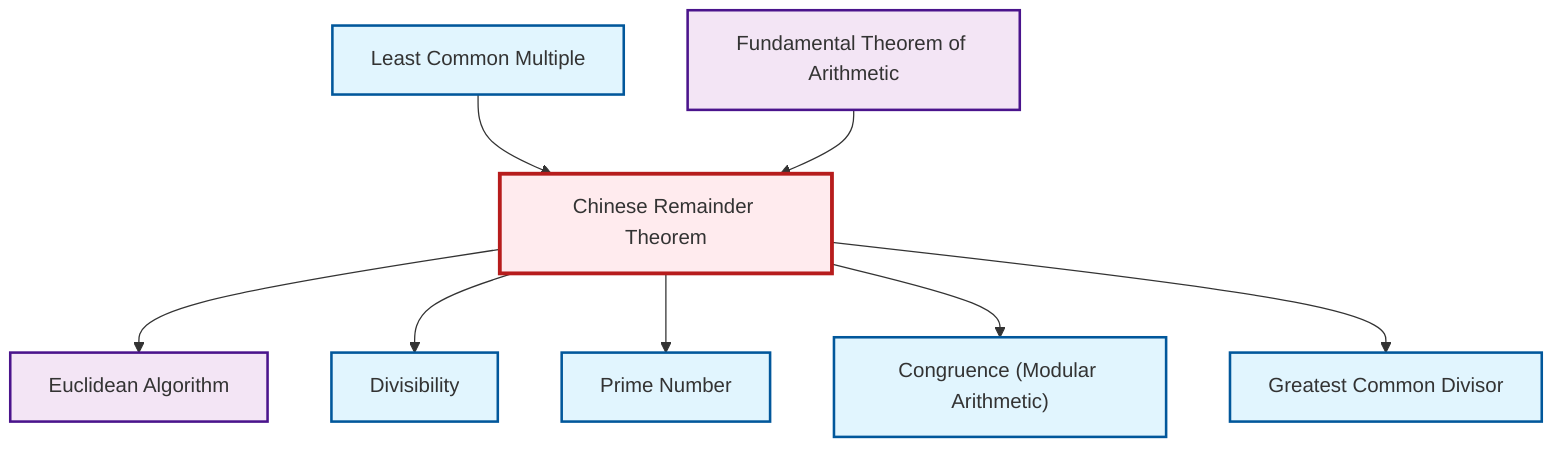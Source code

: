 graph TD
    classDef definition fill:#e1f5fe,stroke:#01579b,stroke-width:2px
    classDef theorem fill:#f3e5f5,stroke:#4a148c,stroke-width:2px
    classDef axiom fill:#fff3e0,stroke:#e65100,stroke-width:2px
    classDef example fill:#e8f5e9,stroke:#1b5e20,stroke-width:2px
    classDef current fill:#ffebee,stroke:#b71c1c,stroke-width:3px
    def-lcm["Least Common Multiple"]:::definition
    def-prime["Prime Number"]:::definition
    thm-fundamental-arithmetic["Fundamental Theorem of Arithmetic"]:::theorem
    thm-euclidean-algorithm["Euclidean Algorithm"]:::theorem
    def-congruence["Congruence (Modular Arithmetic)"]:::definition
    def-gcd["Greatest Common Divisor"]:::definition
    def-divisibility["Divisibility"]:::definition
    thm-chinese-remainder["Chinese Remainder Theorem"]:::theorem
    thm-chinese-remainder --> thm-euclidean-algorithm
    def-lcm --> thm-chinese-remainder
    thm-chinese-remainder --> def-divisibility
    thm-chinese-remainder --> def-prime
    thm-fundamental-arithmetic --> thm-chinese-remainder
    thm-chinese-remainder --> def-congruence
    thm-chinese-remainder --> def-gcd
    class thm-chinese-remainder current